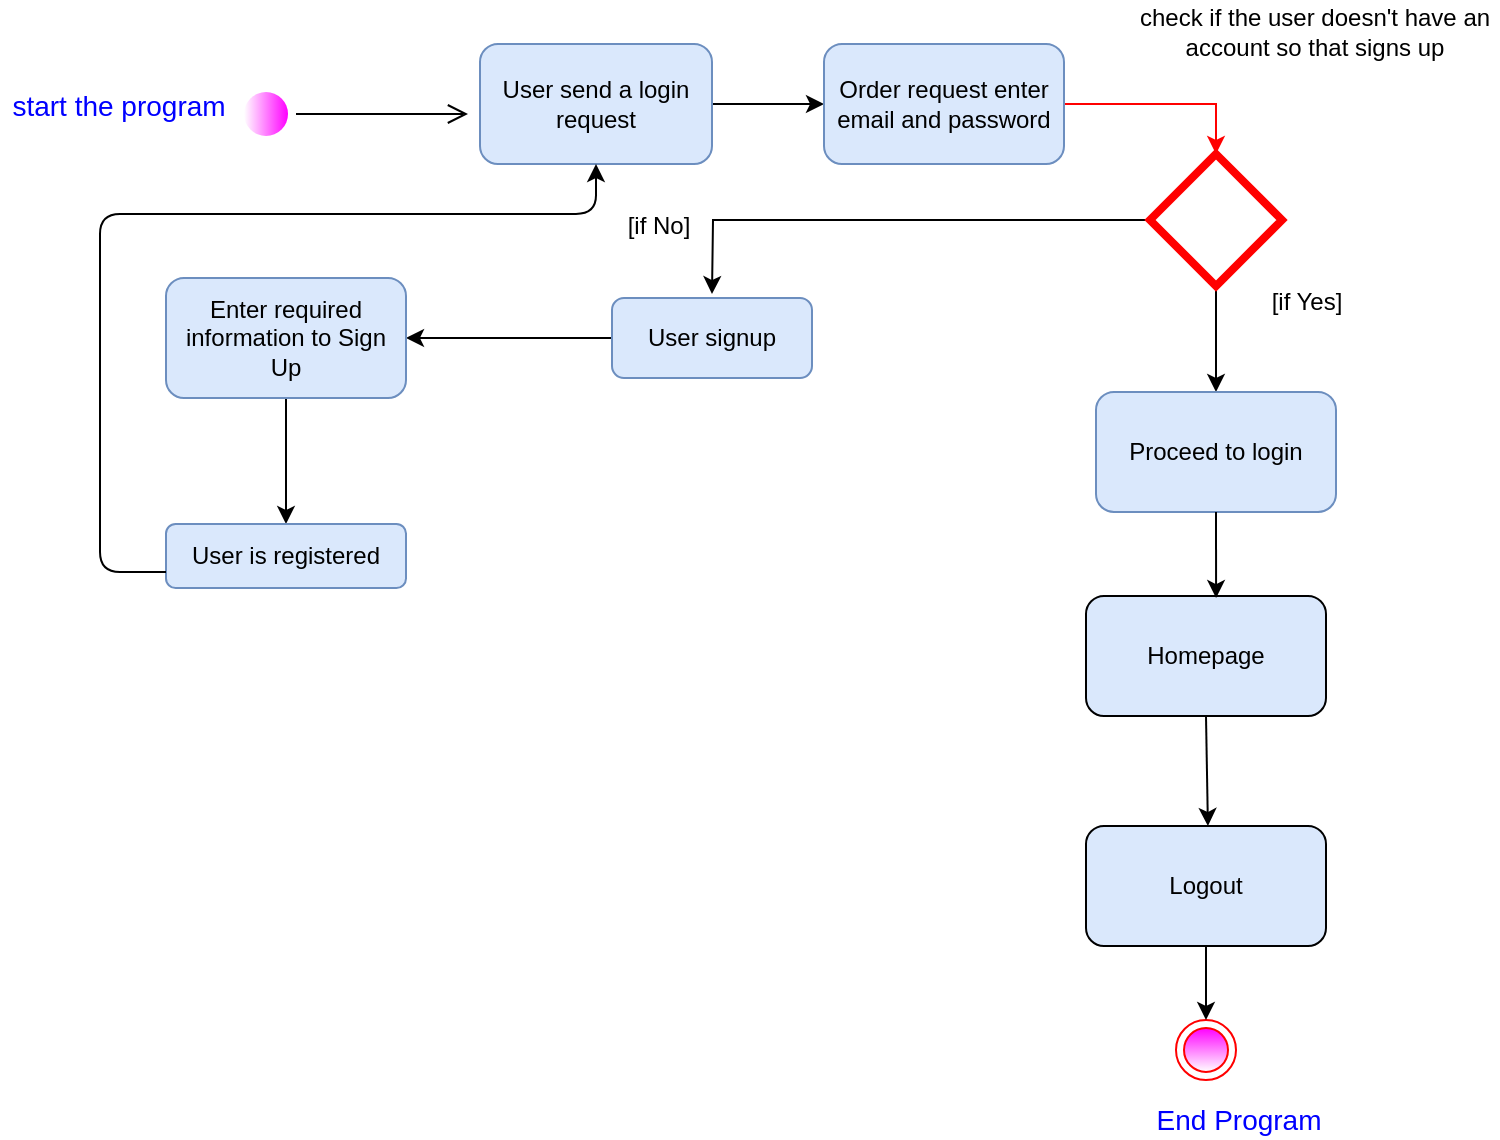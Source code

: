 <mxfile version="15.2.7" type="device"><diagram id="6LMrG_KXihI8EUpKMt0i" name="Page-1"><mxGraphModel dx="868" dy="393" grid="0" gridSize="10" guides="1" tooltips="1" connect="1" arrows="1" fold="1" page="1" pageScale="1" pageWidth="850" pageHeight="1100" math="0" shadow="0"><root><mxCell id="0"/><mxCell id="1" parent="0"/><mxCell id="nU0H1QfdbsKt7h3BV9_c-1" value="" style="ellipse;html=1;shape=startState;direction=west;rotation=-90;gradientColor=#ffffff;fillColor=#FF00FF;strokeColor=none;" parent="1" vertex="1"><mxGeometry x="141" y="131" width="30" height="30" as="geometry"/></mxCell><mxCell id="nU0H1QfdbsKt7h3BV9_c-2" value="" style="edgeStyle=orthogonalEdgeStyle;html=1;verticalAlign=bottom;endArrow=open;endSize=8;" parent="1" source="nU0H1QfdbsKt7h3BV9_c-1" edge="1"><mxGeometry relative="1" as="geometry"><mxPoint x="257" y="146" as="targetPoint"/></mxGeometry></mxCell><mxCell id="nU0H1QfdbsKt7h3BV9_c-5" value="" style="edgeStyle=orthogonalEdgeStyle;rounded=0;orthogonalLoop=1;jettySize=auto;html=1;" parent="1" source="nU0H1QfdbsKt7h3BV9_c-3" target="nU0H1QfdbsKt7h3BV9_c-4" edge="1"><mxGeometry relative="1" as="geometry"/></mxCell><mxCell id="nU0H1QfdbsKt7h3BV9_c-3" value="User send a login request" style="rounded=1;whiteSpace=wrap;html=1;fillColor=#dae8fc;strokeColor=#6c8ebf;" parent="1" vertex="1"><mxGeometry x="263" y="111" width="116" height="60" as="geometry"/></mxCell><mxCell id="nU0H1QfdbsKt7h3BV9_c-7" value="" style="edgeStyle=orthogonalEdgeStyle;rounded=0;orthogonalLoop=1;jettySize=auto;html=1;strokeColor=#FF0000;" parent="1" source="nU0H1QfdbsKt7h3BV9_c-4" target="nU0H1QfdbsKt7h3BV9_c-6" edge="1"><mxGeometry relative="1" as="geometry"><Array as="points"><mxPoint x="631" y="141"/></Array></mxGeometry></mxCell><mxCell id="nU0H1QfdbsKt7h3BV9_c-4" value="Order request enter email and password" style="rounded=1;whiteSpace=wrap;html=1;fillColor=#dae8fc;strokeColor=#6c8ebf;" parent="1" vertex="1"><mxGeometry x="435" y="111" width="120" height="60" as="geometry"/></mxCell><mxCell id="nU0H1QfdbsKt7h3BV9_c-10" value="" style="edgeStyle=orthogonalEdgeStyle;rounded=0;orthogonalLoop=1;jettySize=auto;html=1;" parent="1" source="nU0H1QfdbsKt7h3BV9_c-6" target="nU0H1QfdbsKt7h3BV9_c-9" edge="1"><mxGeometry relative="1" as="geometry"/></mxCell><mxCell id="nU0H1QfdbsKt7h3BV9_c-17" value="" style="edgeStyle=orthogonalEdgeStyle;rounded=0;orthogonalLoop=1;jettySize=auto;html=1;" parent="1" source="nU0H1QfdbsKt7h3BV9_c-6" edge="1"><mxGeometry relative="1" as="geometry"><mxPoint x="379" y="236" as="targetPoint"/></mxGeometry></mxCell><mxCell id="nU0H1QfdbsKt7h3BV9_c-6" value="" style="rhombus;whiteSpace=wrap;html=1;strokeColor=#FF0000;strokeWidth=4;" parent="1" vertex="1"><mxGeometry x="598" y="166" width="66" height="66" as="geometry"/></mxCell><mxCell id="nU0H1QfdbsKt7h3BV9_c-8" value="check if the user doesn't have an&lt;br&gt;account so that signs up" style="text;html=1;align=center;verticalAlign=middle;resizable=0;points=[];autosize=1;strokeColor=none;" parent="1" vertex="1"><mxGeometry x="587" y="89" width="185" height="32" as="geometry"/></mxCell><mxCell id="nU0H1QfdbsKt7h3BV9_c-9" value="Proceed to login" style="rounded=1;whiteSpace=wrap;html=1;fillColor=#DAE8FC;strokeColor=#6c8ebf;" parent="1" vertex="1"><mxGeometry x="571" y="285" width="120" height="60" as="geometry"/></mxCell><mxCell id="nU0H1QfdbsKt7h3BV9_c-11" value="" style="ellipse;html=1;shape=endState;strokeColor=#ff0000;fillColor=#FF00FF;gradientColor=#ffffff;" parent="1" vertex="1"><mxGeometry x="611" y="599" width="30" height="30" as="geometry"/></mxCell><mxCell id="nU0H1QfdbsKt7h3BV9_c-13" value="&lt;font style=&quot;font-size: 14px&quot; color=&quot;#0000ff&quot;&gt;End Program&lt;/font&gt;" style="text;html=1;align=center;verticalAlign=middle;resizable=0;points=[];autosize=1;strokeColor=none;" parent="1" vertex="1"><mxGeometry x="596" y="639" width="92" height="19" as="geometry"/></mxCell><mxCell id="nU0H1QfdbsKt7h3BV9_c-18" value="" style="edgeStyle=orthogonalEdgeStyle;rounded=0;orthogonalLoop=1;jettySize=auto;html=1;" parent="1" source="nU0H1QfdbsKt7h3BV9_c-14" target="nU0H1QfdbsKt7h3BV9_c-15" edge="1"><mxGeometry relative="1" as="geometry"/></mxCell><mxCell id="nU0H1QfdbsKt7h3BV9_c-14" value="User signup" style="rounded=1;whiteSpace=wrap;html=1;fillColor=#dae8fc;strokeColor=#6c8ebf;" parent="1" vertex="1"><mxGeometry x="329" y="238" width="100" height="40" as="geometry"/></mxCell><mxCell id="nU0H1QfdbsKt7h3BV9_c-19" value="" style="edgeStyle=orthogonalEdgeStyle;rounded=0;orthogonalLoop=1;jettySize=auto;html=1;" parent="1" source="nU0H1QfdbsKt7h3BV9_c-15" target="nU0H1QfdbsKt7h3BV9_c-16" edge="1"><mxGeometry relative="1" as="geometry"/></mxCell><mxCell id="nU0H1QfdbsKt7h3BV9_c-15" value="Enter required information to Sign Up" style="rounded=1;whiteSpace=wrap;html=1;fillColor=#dae8fc;strokeColor=#6c8ebf;" parent="1" vertex="1"><mxGeometry x="106" y="228" width="120" height="60" as="geometry"/></mxCell><mxCell id="nU0H1QfdbsKt7h3BV9_c-16" value="User is registered" style="rounded=1;whiteSpace=wrap;html=1;fillColor=#dae8fc;strokeColor=#6c8ebf;" parent="1" vertex="1"><mxGeometry x="106" y="351" width="120" height="32" as="geometry"/></mxCell><mxCell id="nU0H1QfdbsKt7h3BV9_c-20" value="" style="endArrow=classic;html=1;entryX=0.5;entryY=1;entryDx=0;entryDy=0;exitX=0;exitY=0.75;exitDx=0;exitDy=0;" parent="1" source="nU0H1QfdbsKt7h3BV9_c-16" target="nU0H1QfdbsKt7h3BV9_c-3" edge="1"><mxGeometry width="50" height="50" relative="1" as="geometry"><mxPoint x="17" y="338" as="sourcePoint"/><mxPoint x="325" y="166" as="targetPoint"/><Array as="points"><mxPoint x="73" y="375"/><mxPoint x="73" y="336"/><mxPoint x="73" y="284"/><mxPoint x="73" y="196"/><mxPoint x="203" y="196"/><mxPoint x="321" y="196"/></Array></mxGeometry></mxCell><mxCell id="nU0H1QfdbsKt7h3BV9_c-21" value="[if No]" style="text;html=1;align=center;verticalAlign=middle;resizable=0;points=[];autosize=1;strokeColor=none;" parent="1" vertex="1"><mxGeometry x="331" y="193" width="41" height="18" as="geometry"/></mxCell><mxCell id="nU0H1QfdbsKt7h3BV9_c-22" value="[if Yes]" style="text;html=1;align=center;verticalAlign=middle;resizable=0;points=[];autosize=1;strokeColor=none;" parent="1" vertex="1"><mxGeometry x="653" y="231" width="45" height="18" as="geometry"/></mxCell><mxCell id="nU0H1QfdbsKt7h3BV9_c-23" value="&lt;font style=&quot;font-size: 14px&quot; color=&quot;#0000ff&quot;&gt;start the program&lt;/font&gt;" style="text;html=1;align=center;verticalAlign=middle;resizable=0;points=[];autosize=1;strokeColor=none;" parent="1" vertex="1"><mxGeometry x="23" y="132" width="117" height="19" as="geometry"/></mxCell><mxCell id="SbxZPscTW6Q6MIqPBQ_G-1" value="Homepage" style="rounded=1;whiteSpace=wrap;html=1;fillColor=#DAE8FC;" vertex="1" parent="1"><mxGeometry x="566" y="387" width="120" height="60" as="geometry"/></mxCell><mxCell id="SbxZPscTW6Q6MIqPBQ_G-2" value="Logout" style="rounded=1;whiteSpace=wrap;html=1;fillColor=#DAE8FC;" vertex="1" parent="1"><mxGeometry x="566" y="502" width="120" height="60" as="geometry"/></mxCell><mxCell id="SbxZPscTW6Q6MIqPBQ_G-5" value="" style="endArrow=classic;html=1;entryX=0.542;entryY=0.017;entryDx=0;entryDy=0;entryPerimeter=0;exitX=0.5;exitY=1;exitDx=0;exitDy=0;" edge="1" parent="1" source="nU0H1QfdbsKt7h3BV9_c-9" target="SbxZPscTW6Q6MIqPBQ_G-1"><mxGeometry width="50" height="50" relative="1" as="geometry"><mxPoint x="521" y="408" as="sourcePoint"/><mxPoint x="571" y="358" as="targetPoint"/></mxGeometry></mxCell><mxCell id="SbxZPscTW6Q6MIqPBQ_G-6" value="" style="endArrow=classic;html=1;exitX=0.5;exitY=1;exitDx=0;exitDy=0;entryX=0.508;entryY=0;entryDx=0;entryDy=0;entryPerimeter=0;" edge="1" parent="1" source="SbxZPscTW6Q6MIqPBQ_G-1" target="SbxZPscTW6Q6MIqPBQ_G-2"><mxGeometry width="50" height="50" relative="1" as="geometry"><mxPoint x="399" y="524" as="sourcePoint"/><mxPoint x="449" y="474" as="targetPoint"/></mxGeometry></mxCell><mxCell id="SbxZPscTW6Q6MIqPBQ_G-9" value="" style="endArrow=classic;html=1;entryX=0.5;entryY=0;entryDx=0;entryDy=0;exitX=0.5;exitY=1;exitDx=0;exitDy=0;" edge="1" parent="1" source="SbxZPscTW6Q6MIqPBQ_G-2" target="nU0H1QfdbsKt7h3BV9_c-11"><mxGeometry width="50" height="50" relative="1" as="geometry"><mxPoint x="405" y="522" as="sourcePoint"/><mxPoint x="631" y="560" as="targetPoint"/></mxGeometry></mxCell></root></mxGraphModel></diagram></mxfile>